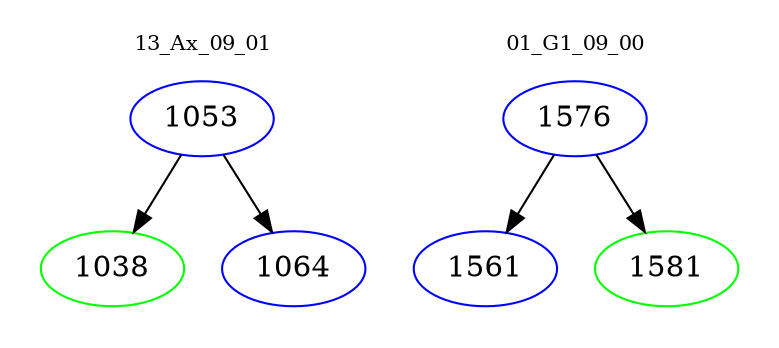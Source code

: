 digraph{
subgraph cluster_0 {
color = white
label = "13_Ax_09_01";
fontsize=10;
T0_1053 [label="1053", color="blue"]
T0_1053 -> T0_1038 [color="black"]
T0_1038 [label="1038", color="green"]
T0_1053 -> T0_1064 [color="black"]
T0_1064 [label="1064", color="blue"]
}
subgraph cluster_1 {
color = white
label = "01_G1_09_00";
fontsize=10;
T1_1576 [label="1576", color="blue"]
T1_1576 -> T1_1561 [color="black"]
T1_1561 [label="1561", color="blue"]
T1_1576 -> T1_1581 [color="black"]
T1_1581 [label="1581", color="green"]
}
}
